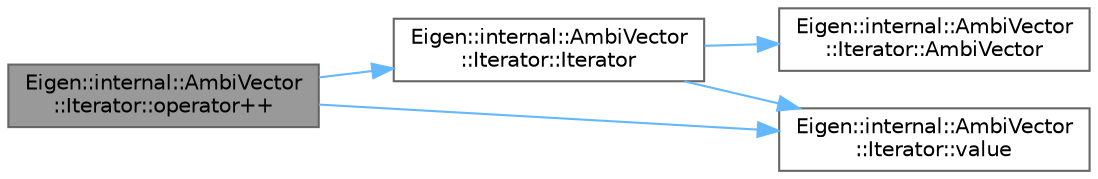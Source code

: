 digraph "Eigen::internal::AmbiVector::Iterator::operator++"
{
 // LATEX_PDF_SIZE
  bgcolor="transparent";
  edge [fontname=Helvetica,fontsize=10,labelfontname=Helvetica,labelfontsize=10];
  node [fontname=Helvetica,fontsize=10,shape=box,height=0.2,width=0.4];
  rankdir="LR";
  Node1 [id="Node000001",label="Eigen::internal::AmbiVector\l::Iterator::operator++",height=0.2,width=0.4,color="gray40", fillcolor="grey60", style="filled", fontcolor="black",tooltip=" "];
  Node1 -> Node2 [id="edge1_Node000001_Node000002",color="steelblue1",style="solid",tooltip=" "];
  Node2 [id="Node000002",label="Eigen::internal::AmbiVector\l::Iterator::Iterator",height=0.2,width=0.4,color="grey40", fillcolor="white", style="filled",URL="$class_eigen_1_1internal_1_1_ambi_vector_1_1_iterator.html#a2201eecfa8e104d9f2017e47c5f24583",tooltip=" "];
  Node2 -> Node3 [id="edge2_Node000002_Node000003",color="steelblue1",style="solid",tooltip=" "];
  Node3 [id="Node000003",label="Eigen::internal::AmbiVector\l::Iterator::AmbiVector",height=0.2,width=0.4,color="grey40", fillcolor="white", style="filled",URL="$class_eigen_1_1internal_1_1_ambi_vector.html#afb66420a0d27371392ee1761fd0eb9de",tooltip=" "];
  Node2 -> Node4 [id="edge3_Node000002_Node000004",color="steelblue1",style="solid",tooltip=" "];
  Node4 [id="Node000004",label="Eigen::internal::AmbiVector\l::Iterator::value",height=0.2,width=0.4,color="grey40", fillcolor="white", style="filled",URL="$class_eigen_1_1internal_1_1_ambi_vector_1_1_iterator.html#a7722c457498fd469be1e2adcc9c9c9fe",tooltip=" "];
  Node1 -> Node4 [id="edge4_Node000001_Node000004",color="steelblue1",style="solid",tooltip=" "];
}
